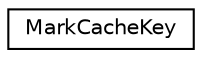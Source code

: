 digraph "Graphical Class Hierarchy"
{
  edge [fontname="Helvetica",fontsize="10",labelfontname="Helvetica",labelfontsize="10"];
  node [fontname="Helvetica",fontsize="10",shape=record];
  rankdir="LR";
  Node0 [label="MarkCacheKey",height=0.2,width=0.4,color="black", fillcolor="white", style="filled",URL="$structMarkCacheKey.html"];
}
